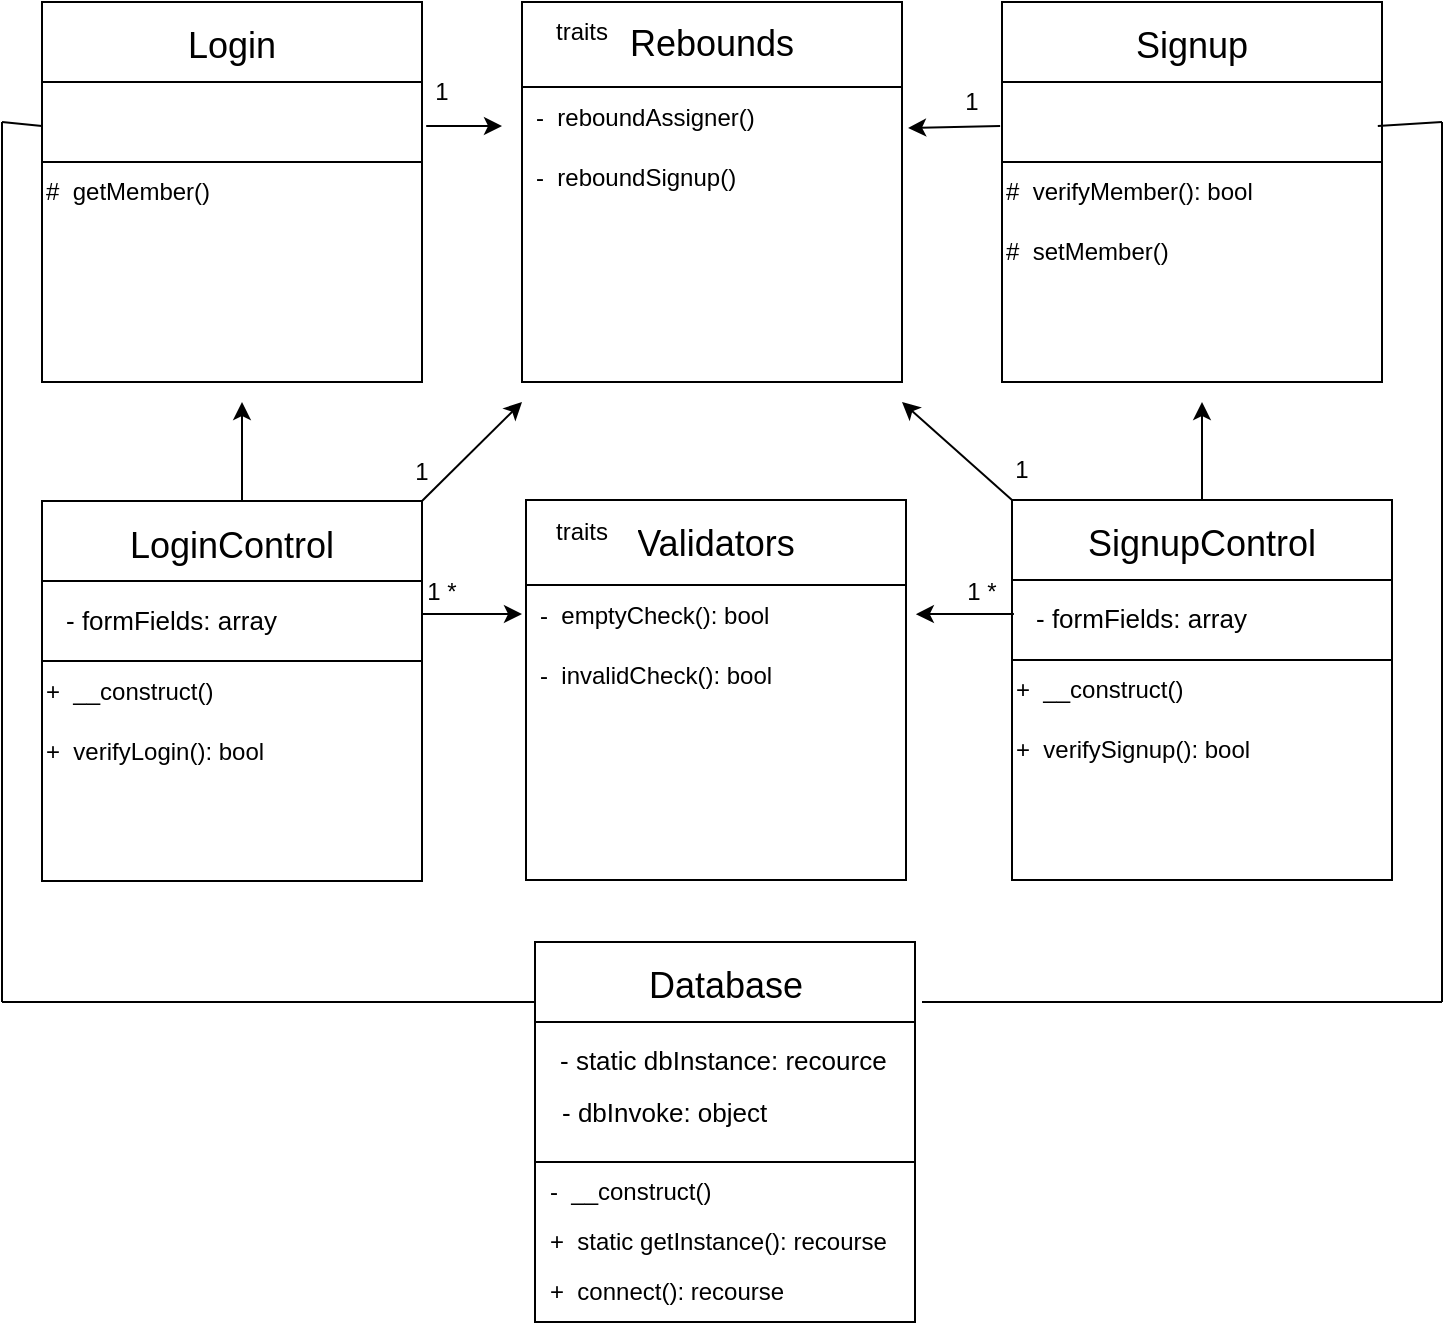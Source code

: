 <mxfile version="24.0.7" type="device">
  <diagram name="Pagina-1" id="Twiw_gL7MmrlaIyVXy-w">
    <mxGraphModel dx="1050" dy="558" grid="1" gridSize="10" guides="1" tooltips="1" connect="1" arrows="1" fold="1" page="1" pageScale="1" pageWidth="827" pageHeight="1169" math="0" shadow="0">
      <root>
        <mxCell id="0" />
        <mxCell id="1" parent="0" />
        <mxCell id="RKjUegYQJ1Zl-v0uKnGO-1" value="" style="whiteSpace=wrap;html=1;aspect=fixed;" vertex="1" parent="1">
          <mxGeometry x="40" y="289.5" width="190" height="190" as="geometry" />
        </mxCell>
        <mxCell id="RKjUegYQJ1Zl-v0uKnGO-2" value="" style="rounded=0;whiteSpace=wrap;html=1;" vertex="1" parent="1">
          <mxGeometry x="40" y="289.5" width="190" height="40" as="geometry" />
        </mxCell>
        <mxCell id="RKjUegYQJ1Zl-v0uKnGO-3" value="&lt;div style=&quot;font-size: 13px;&quot; align=&quot;center&quot;&gt;&lt;font style=&quot;font-size: 18px;&quot;&gt;LoginControl&lt;/font&gt;&lt;/div&gt;" style="text;html=1;whiteSpace=wrap;overflow=hidden;rounded=0;align=center;" vertex="1" parent="1">
          <mxGeometry x="45" y="294.5" width="180" height="30" as="geometry" />
        </mxCell>
        <mxCell id="RKjUegYQJ1Zl-v0uKnGO-4" value="&lt;div align=&quot;left&quot;&gt;&lt;font style=&quot;font-size: 13px;&quot;&gt;- formFields: array&lt;br&gt;&lt;/font&gt;&lt;/div&gt;" style="text;html=1;align=left;verticalAlign=middle;whiteSpace=wrap;rounded=0;" vertex="1" parent="1">
          <mxGeometry x="50" y="333.5" width="150" height="30" as="geometry" />
        </mxCell>
        <mxCell id="RKjUegYQJ1Zl-v0uKnGO-5" value="" style="rounded=0;whiteSpace=wrap;html=1;" vertex="1" parent="1">
          <mxGeometry x="40" y="369.5" width="190" height="110" as="geometry" />
        </mxCell>
        <mxCell id="RKjUegYQJ1Zl-v0uKnGO-6" value="&lt;div align=&quot;left&quot;&gt;+&amp;nbsp; __construct()&lt;/div&gt;" style="text;html=1;align=left;verticalAlign=middle;whiteSpace=wrap;rounded=0;" vertex="1" parent="1">
          <mxGeometry x="40" y="369.5" width="160" height="30" as="geometry" />
        </mxCell>
        <mxCell id="RKjUegYQJ1Zl-v0uKnGO-7" value="+&amp;nbsp; verifyLogin(): bool" style="text;html=1;align=left;verticalAlign=middle;whiteSpace=wrap;rounded=0;" vertex="1" parent="1">
          <mxGeometry x="40" y="399.5" width="150" height="30" as="geometry" />
        </mxCell>
        <mxCell id="RKjUegYQJ1Zl-v0uKnGO-8" value="" style="whiteSpace=wrap;html=1;aspect=fixed;" vertex="1" parent="1">
          <mxGeometry x="40" y="40" width="190" height="190" as="geometry" />
        </mxCell>
        <mxCell id="RKjUegYQJ1Zl-v0uKnGO-9" value="" style="rounded=0;whiteSpace=wrap;html=1;" vertex="1" parent="1">
          <mxGeometry x="40" y="40" width="190" height="40" as="geometry" />
        </mxCell>
        <mxCell id="RKjUegYQJ1Zl-v0uKnGO-10" value="&lt;div style=&quot;font-size: 13px;&quot; align=&quot;center&quot;&gt;&lt;font style=&quot;font-size: 18px;&quot;&gt;Login&lt;/font&gt;&lt;/div&gt;" style="text;html=1;whiteSpace=wrap;overflow=hidden;rounded=0;align=center;" vertex="1" parent="1">
          <mxGeometry x="45" y="45" width="180" height="30" as="geometry" />
        </mxCell>
        <mxCell id="RKjUegYQJ1Zl-v0uKnGO-12" value="" style="rounded=0;whiteSpace=wrap;html=1;" vertex="1" parent="1">
          <mxGeometry x="40" y="120" width="190" height="110" as="geometry" />
        </mxCell>
        <mxCell id="RKjUegYQJ1Zl-v0uKnGO-14" value="#&amp;nbsp; getMember()" style="text;html=1;align=left;verticalAlign=middle;whiteSpace=wrap;rounded=0;" vertex="1" parent="1">
          <mxGeometry x="40" y="120" width="150" height="30" as="geometry" />
        </mxCell>
        <mxCell id="RKjUegYQJ1Zl-v0uKnGO-22" value="" style="endArrow=classic;html=1;rounded=0;" edge="1" parent="1">
          <mxGeometry width="50" height="50" relative="1" as="geometry">
            <mxPoint x="140" y="290" as="sourcePoint" />
            <mxPoint x="140" y="240" as="targetPoint" />
          </mxGeometry>
        </mxCell>
        <mxCell id="RKjUegYQJ1Zl-v0uKnGO-24" value="" style="whiteSpace=wrap;html=1;aspect=fixed;" vertex="1" parent="1">
          <mxGeometry x="280" y="40" width="190" height="190" as="geometry" />
        </mxCell>
        <mxCell id="RKjUegYQJ1Zl-v0uKnGO-18" value="&lt;font style=&quot;font-size: 18px;&quot;&gt;Rebounds&lt;/font&gt;" style="text;html=1;whiteSpace=wrap;overflow=hidden;rounded=0;align=center;" vertex="1" parent="1">
          <mxGeometry x="285" y="44" width="180" height="33.5" as="geometry" />
        </mxCell>
        <mxCell id="RKjUegYQJ1Zl-v0uKnGO-15" value="" style="rounded=0;whiteSpace=wrap;html=1;" vertex="1" parent="1">
          <mxGeometry x="280" y="82.5" width="190" height="147.5" as="geometry" />
        </mxCell>
        <mxCell id="RKjUegYQJ1Zl-v0uKnGO-26" value="&lt;div align=&quot;left&quot;&gt;-&amp;nbsp; reboundAssigner()&lt;br&gt;&lt;/div&gt;" style="text;html=1;align=left;verticalAlign=middle;whiteSpace=wrap;rounded=0;" vertex="1" parent="1">
          <mxGeometry x="285" y="82.5" width="175" height="30" as="geometry" />
        </mxCell>
        <mxCell id="RKjUegYQJ1Zl-v0uKnGO-27" value="&lt;div align=&quot;left&quot;&gt;-&amp;nbsp; reboundSignup()&lt;br&gt;&lt;/div&gt;" style="text;html=1;align=left;verticalAlign=middle;whiteSpace=wrap;rounded=0;" vertex="1" parent="1">
          <mxGeometry x="285" y="112.5" width="175" height="30" as="geometry" />
        </mxCell>
        <mxCell id="RKjUegYQJ1Zl-v0uKnGO-28" value="" style="whiteSpace=wrap;html=1;aspect=fixed;" vertex="1" parent="1">
          <mxGeometry x="282" y="289" width="190" height="190" as="geometry" />
        </mxCell>
        <mxCell id="RKjUegYQJ1Zl-v0uKnGO-30" value="" style="rounded=0;whiteSpace=wrap;html=1;" vertex="1" parent="1">
          <mxGeometry x="282" y="331.5" width="190" height="147.5" as="geometry" />
        </mxCell>
        <mxCell id="RKjUegYQJ1Zl-v0uKnGO-31" value="&lt;div align=&quot;left&quot;&gt;-&amp;nbsp; emptyCheck(): bool&lt;br&gt;&lt;/div&gt;" style="text;html=1;align=left;verticalAlign=middle;whiteSpace=wrap;rounded=0;" vertex="1" parent="1">
          <mxGeometry x="287" y="331.5" width="175" height="30" as="geometry" />
        </mxCell>
        <mxCell id="RKjUegYQJ1Zl-v0uKnGO-32" value="&lt;div align=&quot;left&quot;&gt;-&amp;nbsp; invalidCheck(): bool&lt;br&gt;&lt;/div&gt;" style="text;html=1;align=left;verticalAlign=middle;whiteSpace=wrap;rounded=0;" vertex="1" parent="1">
          <mxGeometry x="287" y="361.5" width="175" height="30" as="geometry" />
        </mxCell>
        <mxCell id="RKjUegYQJ1Zl-v0uKnGO-20" value="&lt;font style=&quot;font-size: 18px;&quot;&gt;Validators&lt;/font&gt;" style="text;html=1;whiteSpace=wrap;overflow=hidden;rounded=0;align=center;" vertex="1" parent="1">
          <mxGeometry x="286.5" y="294" width="180" height="30" as="geometry" />
        </mxCell>
        <mxCell id="RKjUegYQJ1Zl-v0uKnGO-33" value="" style="endArrow=classic;html=1;rounded=0;" edge="1" parent="1">
          <mxGeometry width="50" height="50" relative="1" as="geometry">
            <mxPoint x="230" y="346" as="sourcePoint" />
            <mxPoint x="280" y="346" as="targetPoint" />
          </mxGeometry>
        </mxCell>
        <mxCell id="RKjUegYQJ1Zl-v0uKnGO-34" value="" style="endArrow=classic;html=1;rounded=0;exitX=1;exitY=0;exitDx=0;exitDy=0;" edge="1" parent="1" source="RKjUegYQJ1Zl-v0uKnGO-2">
          <mxGeometry width="50" height="50" relative="1" as="geometry">
            <mxPoint x="390" y="340" as="sourcePoint" />
            <mxPoint x="280" y="240" as="targetPoint" />
          </mxGeometry>
        </mxCell>
        <mxCell id="RKjUegYQJ1Zl-v0uKnGO-36" value="" style="endArrow=classic;html=1;rounded=0;exitX=1.011;exitY=0.326;exitDx=0;exitDy=0;exitPerimeter=0;" edge="1" parent="1" source="RKjUegYQJ1Zl-v0uKnGO-8">
          <mxGeometry width="50" height="50" relative="1" as="geometry">
            <mxPoint x="390" y="340" as="sourcePoint" />
            <mxPoint x="270" y="102" as="targetPoint" />
          </mxGeometry>
        </mxCell>
        <mxCell id="RKjUegYQJ1Zl-v0uKnGO-37" value="traits" style="text;html=1;align=center;verticalAlign=middle;whiteSpace=wrap;rounded=0;" vertex="1" parent="1">
          <mxGeometry x="280" y="40" width="60" height="30" as="geometry" />
        </mxCell>
        <mxCell id="RKjUegYQJ1Zl-v0uKnGO-38" value="traits" style="text;html=1;align=center;verticalAlign=middle;whiteSpace=wrap;rounded=0;" vertex="1" parent="1">
          <mxGeometry x="280" y="289.5" width="60" height="30" as="geometry" />
        </mxCell>
        <mxCell id="RKjUegYQJ1Zl-v0uKnGO-39" value="" style="whiteSpace=wrap;html=1;aspect=fixed;" vertex="1" parent="1">
          <mxGeometry x="520" y="40" width="190" height="190" as="geometry" />
        </mxCell>
        <mxCell id="RKjUegYQJ1Zl-v0uKnGO-40" value="" style="rounded=0;whiteSpace=wrap;html=1;" vertex="1" parent="1">
          <mxGeometry x="520" y="40" width="190" height="40" as="geometry" />
        </mxCell>
        <mxCell id="RKjUegYQJ1Zl-v0uKnGO-41" value="&lt;font style=&quot;font-size: 18px;&quot;&gt;Signup&lt;/font&gt;" style="text;html=1;whiteSpace=wrap;overflow=hidden;rounded=0;align=center;" vertex="1" parent="1">
          <mxGeometry x="525" y="45" width="180" height="30" as="geometry" />
        </mxCell>
        <mxCell id="RKjUegYQJ1Zl-v0uKnGO-42" value="" style="rounded=0;whiteSpace=wrap;html=1;" vertex="1" parent="1">
          <mxGeometry x="520" y="120" width="190" height="110" as="geometry" />
        </mxCell>
        <mxCell id="RKjUegYQJ1Zl-v0uKnGO-43" value="#&amp;nbsp; verifyMember(): bool" style="text;html=1;align=left;verticalAlign=middle;whiteSpace=wrap;rounded=0;" vertex="1" parent="1">
          <mxGeometry x="520" y="120" width="150" height="30" as="geometry" />
        </mxCell>
        <mxCell id="RKjUegYQJ1Zl-v0uKnGO-44" value="#&amp;nbsp; setMember()" style="text;html=1;align=left;verticalAlign=middle;whiteSpace=wrap;rounded=0;" vertex="1" parent="1">
          <mxGeometry x="520" y="150" width="150" height="30" as="geometry" />
        </mxCell>
        <mxCell id="RKjUegYQJ1Zl-v0uKnGO-45" value="" style="whiteSpace=wrap;html=1;aspect=fixed;" vertex="1" parent="1">
          <mxGeometry x="525" y="289" width="190" height="190" as="geometry" />
        </mxCell>
        <mxCell id="RKjUegYQJ1Zl-v0uKnGO-46" value="" style="rounded=0;whiteSpace=wrap;html=1;" vertex="1" parent="1">
          <mxGeometry x="525" y="289" width="190" height="40" as="geometry" />
        </mxCell>
        <mxCell id="RKjUegYQJ1Zl-v0uKnGO-47" value="&lt;div style=&quot;font-size: 13px;&quot; align=&quot;center&quot;&gt;&lt;font style=&quot;font-size: 18px;&quot;&gt;SignupControl&lt;/font&gt;&lt;/div&gt;" style="text;html=1;whiteSpace=wrap;overflow=hidden;rounded=0;align=center;" vertex="1" parent="1">
          <mxGeometry x="530" y="294" width="180" height="30" as="geometry" />
        </mxCell>
        <mxCell id="RKjUegYQJ1Zl-v0uKnGO-48" value="&lt;div align=&quot;left&quot;&gt;&lt;font style=&quot;font-size: 13px;&quot;&gt;- formFields: array&lt;br&gt;&lt;/font&gt;&lt;/div&gt;" style="text;html=1;align=left;verticalAlign=middle;whiteSpace=wrap;rounded=0;" vertex="1" parent="1">
          <mxGeometry x="535" y="333" width="150" height="30" as="geometry" />
        </mxCell>
        <mxCell id="RKjUegYQJ1Zl-v0uKnGO-49" value="" style="rounded=0;whiteSpace=wrap;html=1;" vertex="1" parent="1">
          <mxGeometry x="525" y="369" width="190" height="110" as="geometry" />
        </mxCell>
        <mxCell id="RKjUegYQJ1Zl-v0uKnGO-50" value="&lt;div align=&quot;left&quot;&gt;+&amp;nbsp; __construct()&lt;/div&gt;" style="text;html=1;align=left;verticalAlign=middle;whiteSpace=wrap;rounded=0;" vertex="1" parent="1">
          <mxGeometry x="525" y="369" width="160" height="30" as="geometry" />
        </mxCell>
        <mxCell id="RKjUegYQJ1Zl-v0uKnGO-51" value="+&amp;nbsp; verifySignup(): bool" style="text;html=1;align=left;verticalAlign=middle;whiteSpace=wrap;rounded=0;" vertex="1" parent="1">
          <mxGeometry x="525" y="399" width="150" height="30" as="geometry" />
        </mxCell>
        <mxCell id="RKjUegYQJ1Zl-v0uKnGO-52" value="" style="endArrow=classic;html=1;rounded=0;exitX=0.5;exitY=0;exitDx=0;exitDy=0;" edge="1" parent="1" source="RKjUegYQJ1Zl-v0uKnGO-46">
          <mxGeometry width="50" height="50" relative="1" as="geometry">
            <mxPoint x="620" y="280" as="sourcePoint" />
            <mxPoint x="620" y="240" as="targetPoint" />
          </mxGeometry>
        </mxCell>
        <mxCell id="RKjUegYQJ1Zl-v0uKnGO-53" value="" style="endArrow=classic;html=1;rounded=0;exitX=-0.005;exitY=0.326;exitDx=0;exitDy=0;exitPerimeter=0;entryX=1.016;entryY=0.139;entryDx=0;entryDy=0;entryPerimeter=0;" edge="1" parent="1" source="RKjUegYQJ1Zl-v0uKnGO-39" target="RKjUegYQJ1Zl-v0uKnGO-15">
          <mxGeometry width="50" height="50" relative="1" as="geometry">
            <mxPoint x="390" y="370" as="sourcePoint" />
            <mxPoint x="480" y="130" as="targetPoint" />
          </mxGeometry>
        </mxCell>
        <mxCell id="RKjUegYQJ1Zl-v0uKnGO-54" value="" style="endArrow=classic;html=1;rounded=0;exitX=0;exitY=0;exitDx=0;exitDy=0;" edge="1" parent="1" source="RKjUegYQJ1Zl-v0uKnGO-46">
          <mxGeometry width="50" height="50" relative="1" as="geometry">
            <mxPoint x="390" y="370" as="sourcePoint" />
            <mxPoint x="470" y="240" as="targetPoint" />
          </mxGeometry>
        </mxCell>
        <mxCell id="RKjUegYQJ1Zl-v0uKnGO-55" value="" style="endArrow=classic;html=1;rounded=0;exitX=0.005;exitY=0.342;exitDx=0;exitDy=0;exitPerimeter=0;entryX=1.026;entryY=0.153;entryDx=0;entryDy=0;entryPerimeter=0;" edge="1" parent="1">
          <mxGeometry width="50" height="50" relative="1" as="geometry">
            <mxPoint x="525.95" y="345.98" as="sourcePoint" />
            <mxPoint x="476.94" y="346.067" as="targetPoint" />
          </mxGeometry>
        </mxCell>
        <mxCell id="RKjUegYQJ1Zl-v0uKnGO-57" value="1" style="text;html=1;align=center;verticalAlign=middle;whiteSpace=wrap;rounded=0;" vertex="1" parent="1">
          <mxGeometry x="210" y="70" width="60" height="30" as="geometry" />
        </mxCell>
        <mxCell id="RKjUegYQJ1Zl-v0uKnGO-58" value="1" style="text;html=1;align=center;verticalAlign=middle;whiteSpace=wrap;rounded=0;" vertex="1" parent="1">
          <mxGeometry x="200" y="259.5" width="60" height="30" as="geometry" />
        </mxCell>
        <mxCell id="RKjUegYQJ1Zl-v0uKnGO-59" value="1 *" style="text;html=1;align=center;verticalAlign=middle;whiteSpace=wrap;rounded=0;" vertex="1" parent="1">
          <mxGeometry x="210" y="319.5" width="60" height="30" as="geometry" />
        </mxCell>
        <mxCell id="RKjUegYQJ1Zl-v0uKnGO-60" value="1" style="text;html=1;align=center;verticalAlign=middle;whiteSpace=wrap;rounded=0;" vertex="1" parent="1">
          <mxGeometry x="500" y="259" width="60" height="30" as="geometry" />
        </mxCell>
        <mxCell id="RKjUegYQJ1Zl-v0uKnGO-61" value="1" style="text;html=1;align=center;verticalAlign=middle;whiteSpace=wrap;rounded=0;" vertex="1" parent="1">
          <mxGeometry x="475" y="75" width="60" height="30" as="geometry" />
        </mxCell>
        <mxCell id="RKjUegYQJ1Zl-v0uKnGO-62" value="1 *" style="text;html=1;align=center;verticalAlign=middle;whiteSpace=wrap;rounded=0;" vertex="1" parent="1">
          <mxGeometry x="480" y="319.5" width="60" height="30" as="geometry" />
        </mxCell>
        <mxCell id="RKjUegYQJ1Zl-v0uKnGO-63" value="" style="whiteSpace=wrap;html=1;aspect=fixed;" vertex="1" parent="1">
          <mxGeometry x="286.5" y="510" width="190" height="190" as="geometry" />
        </mxCell>
        <mxCell id="RKjUegYQJ1Zl-v0uKnGO-64" value="" style="rounded=0;whiteSpace=wrap;html=1;" vertex="1" parent="1">
          <mxGeometry x="286.5" y="510" width="190" height="40" as="geometry" />
        </mxCell>
        <mxCell id="RKjUegYQJ1Zl-v0uKnGO-65" value="&lt;font style=&quot;font-size: 18px;&quot;&gt;Database&lt;/font&gt;" style="text;html=1;whiteSpace=wrap;overflow=hidden;rounded=0;align=center;" vertex="1" parent="1">
          <mxGeometry x="291.5" y="515" width="180" height="30" as="geometry" />
        </mxCell>
        <mxCell id="RKjUegYQJ1Zl-v0uKnGO-66" value="&lt;div align=&quot;left&quot;&gt;&lt;font style=&quot;font-size: 13px;&quot;&gt;- static dbInstance: recource&lt;br&gt;&lt;/font&gt;&lt;/div&gt;" style="text;html=1;align=left;verticalAlign=middle;whiteSpace=wrap;rounded=0;" vertex="1" parent="1">
          <mxGeometry x="296.5" y="554" width="173.5" height="30" as="geometry" />
        </mxCell>
        <mxCell id="RKjUegYQJ1Zl-v0uKnGO-67" value="" style="rounded=0;whiteSpace=wrap;html=1;" vertex="1" parent="1">
          <mxGeometry x="286.5" y="620" width="190" height="80" as="geometry" />
        </mxCell>
        <mxCell id="RKjUegYQJ1Zl-v0uKnGO-68" value="&lt;div align=&quot;left&quot;&gt;-&amp;nbsp; __construct()&lt;/div&gt;" style="text;html=1;align=left;verticalAlign=middle;whiteSpace=wrap;rounded=0;" vertex="1" parent="1">
          <mxGeometry x="291.5" y="620" width="160" height="30" as="geometry" />
        </mxCell>
        <mxCell id="RKjUegYQJ1Zl-v0uKnGO-69" value="+&amp;nbsp; static getInstance(): recourse" style="text;html=1;align=left;verticalAlign=middle;whiteSpace=wrap;rounded=0;" vertex="1" parent="1">
          <mxGeometry x="291.5" y="645" width="178.5" height="30" as="geometry" />
        </mxCell>
        <mxCell id="RKjUegYQJ1Zl-v0uKnGO-70" value="&lt;div align=&quot;left&quot;&gt;&lt;font style=&quot;font-size: 13px;&quot;&gt;- dbInvoke: object&lt;br&gt;&lt;/font&gt;&lt;/div&gt;" style="text;html=1;align=left;verticalAlign=middle;whiteSpace=wrap;rounded=0;" vertex="1" parent="1">
          <mxGeometry x="298" y="580" width="173.5" height="30" as="geometry" />
        </mxCell>
        <mxCell id="RKjUegYQJ1Zl-v0uKnGO-71" value="+&amp;nbsp; connect(): recourse" style="text;html=1;align=left;verticalAlign=middle;whiteSpace=wrap;rounded=0;" vertex="1" parent="1">
          <mxGeometry x="292.25" y="670" width="178.5" height="30" as="geometry" />
        </mxCell>
        <mxCell id="RKjUegYQJ1Zl-v0uKnGO-76" value="" style="endArrow=none;html=1;rounded=0;entryX=0;entryY=0.75;entryDx=0;entryDy=0;" edge="1" parent="1" target="RKjUegYQJ1Zl-v0uKnGO-64">
          <mxGeometry width="50" height="50" relative="1" as="geometry">
            <mxPoint x="20" y="540" as="sourcePoint" />
            <mxPoint x="280" y="540" as="targetPoint" />
          </mxGeometry>
        </mxCell>
        <mxCell id="RKjUegYQJ1Zl-v0uKnGO-77" value="" style="endArrow=none;html=1;rounded=0;" edge="1" parent="1">
          <mxGeometry width="50" height="50" relative="1" as="geometry">
            <mxPoint x="20" y="540" as="sourcePoint" />
            <mxPoint x="20" y="100" as="targetPoint" />
          </mxGeometry>
        </mxCell>
        <mxCell id="RKjUegYQJ1Zl-v0uKnGO-78" value="" style="endArrow=none;html=1;rounded=0;exitX=0;exitY=0.326;exitDx=0;exitDy=0;exitPerimeter=0;" edge="1" parent="1" source="RKjUegYQJ1Zl-v0uKnGO-8">
          <mxGeometry width="50" height="50" relative="1" as="geometry">
            <mxPoint x="390" y="340" as="sourcePoint" />
            <mxPoint x="20" y="100" as="targetPoint" />
          </mxGeometry>
        </mxCell>
        <mxCell id="RKjUegYQJ1Zl-v0uKnGO-79" value="" style="endArrow=none;html=1;rounded=0;" edge="1" parent="1">
          <mxGeometry width="50" height="50" relative="1" as="geometry">
            <mxPoint x="480" y="540" as="sourcePoint" />
            <mxPoint x="740" y="540" as="targetPoint" />
          </mxGeometry>
        </mxCell>
        <mxCell id="RKjUegYQJ1Zl-v0uKnGO-80" value="" style="endArrow=none;html=1;rounded=0;" edge="1" parent="1">
          <mxGeometry width="50" height="50" relative="1" as="geometry">
            <mxPoint x="740" y="540" as="sourcePoint" />
            <mxPoint x="740" y="100" as="targetPoint" />
          </mxGeometry>
        </mxCell>
        <mxCell id="RKjUegYQJ1Zl-v0uKnGO-81" value="" style="endArrow=none;html=1;rounded=0;exitX=0.989;exitY=0.326;exitDx=0;exitDy=0;exitPerimeter=0;" edge="1" parent="1" source="RKjUegYQJ1Zl-v0uKnGO-39">
          <mxGeometry width="50" height="50" relative="1" as="geometry">
            <mxPoint x="390" y="270" as="sourcePoint" />
            <mxPoint x="740" y="100" as="targetPoint" />
          </mxGeometry>
        </mxCell>
      </root>
    </mxGraphModel>
  </diagram>
</mxfile>
